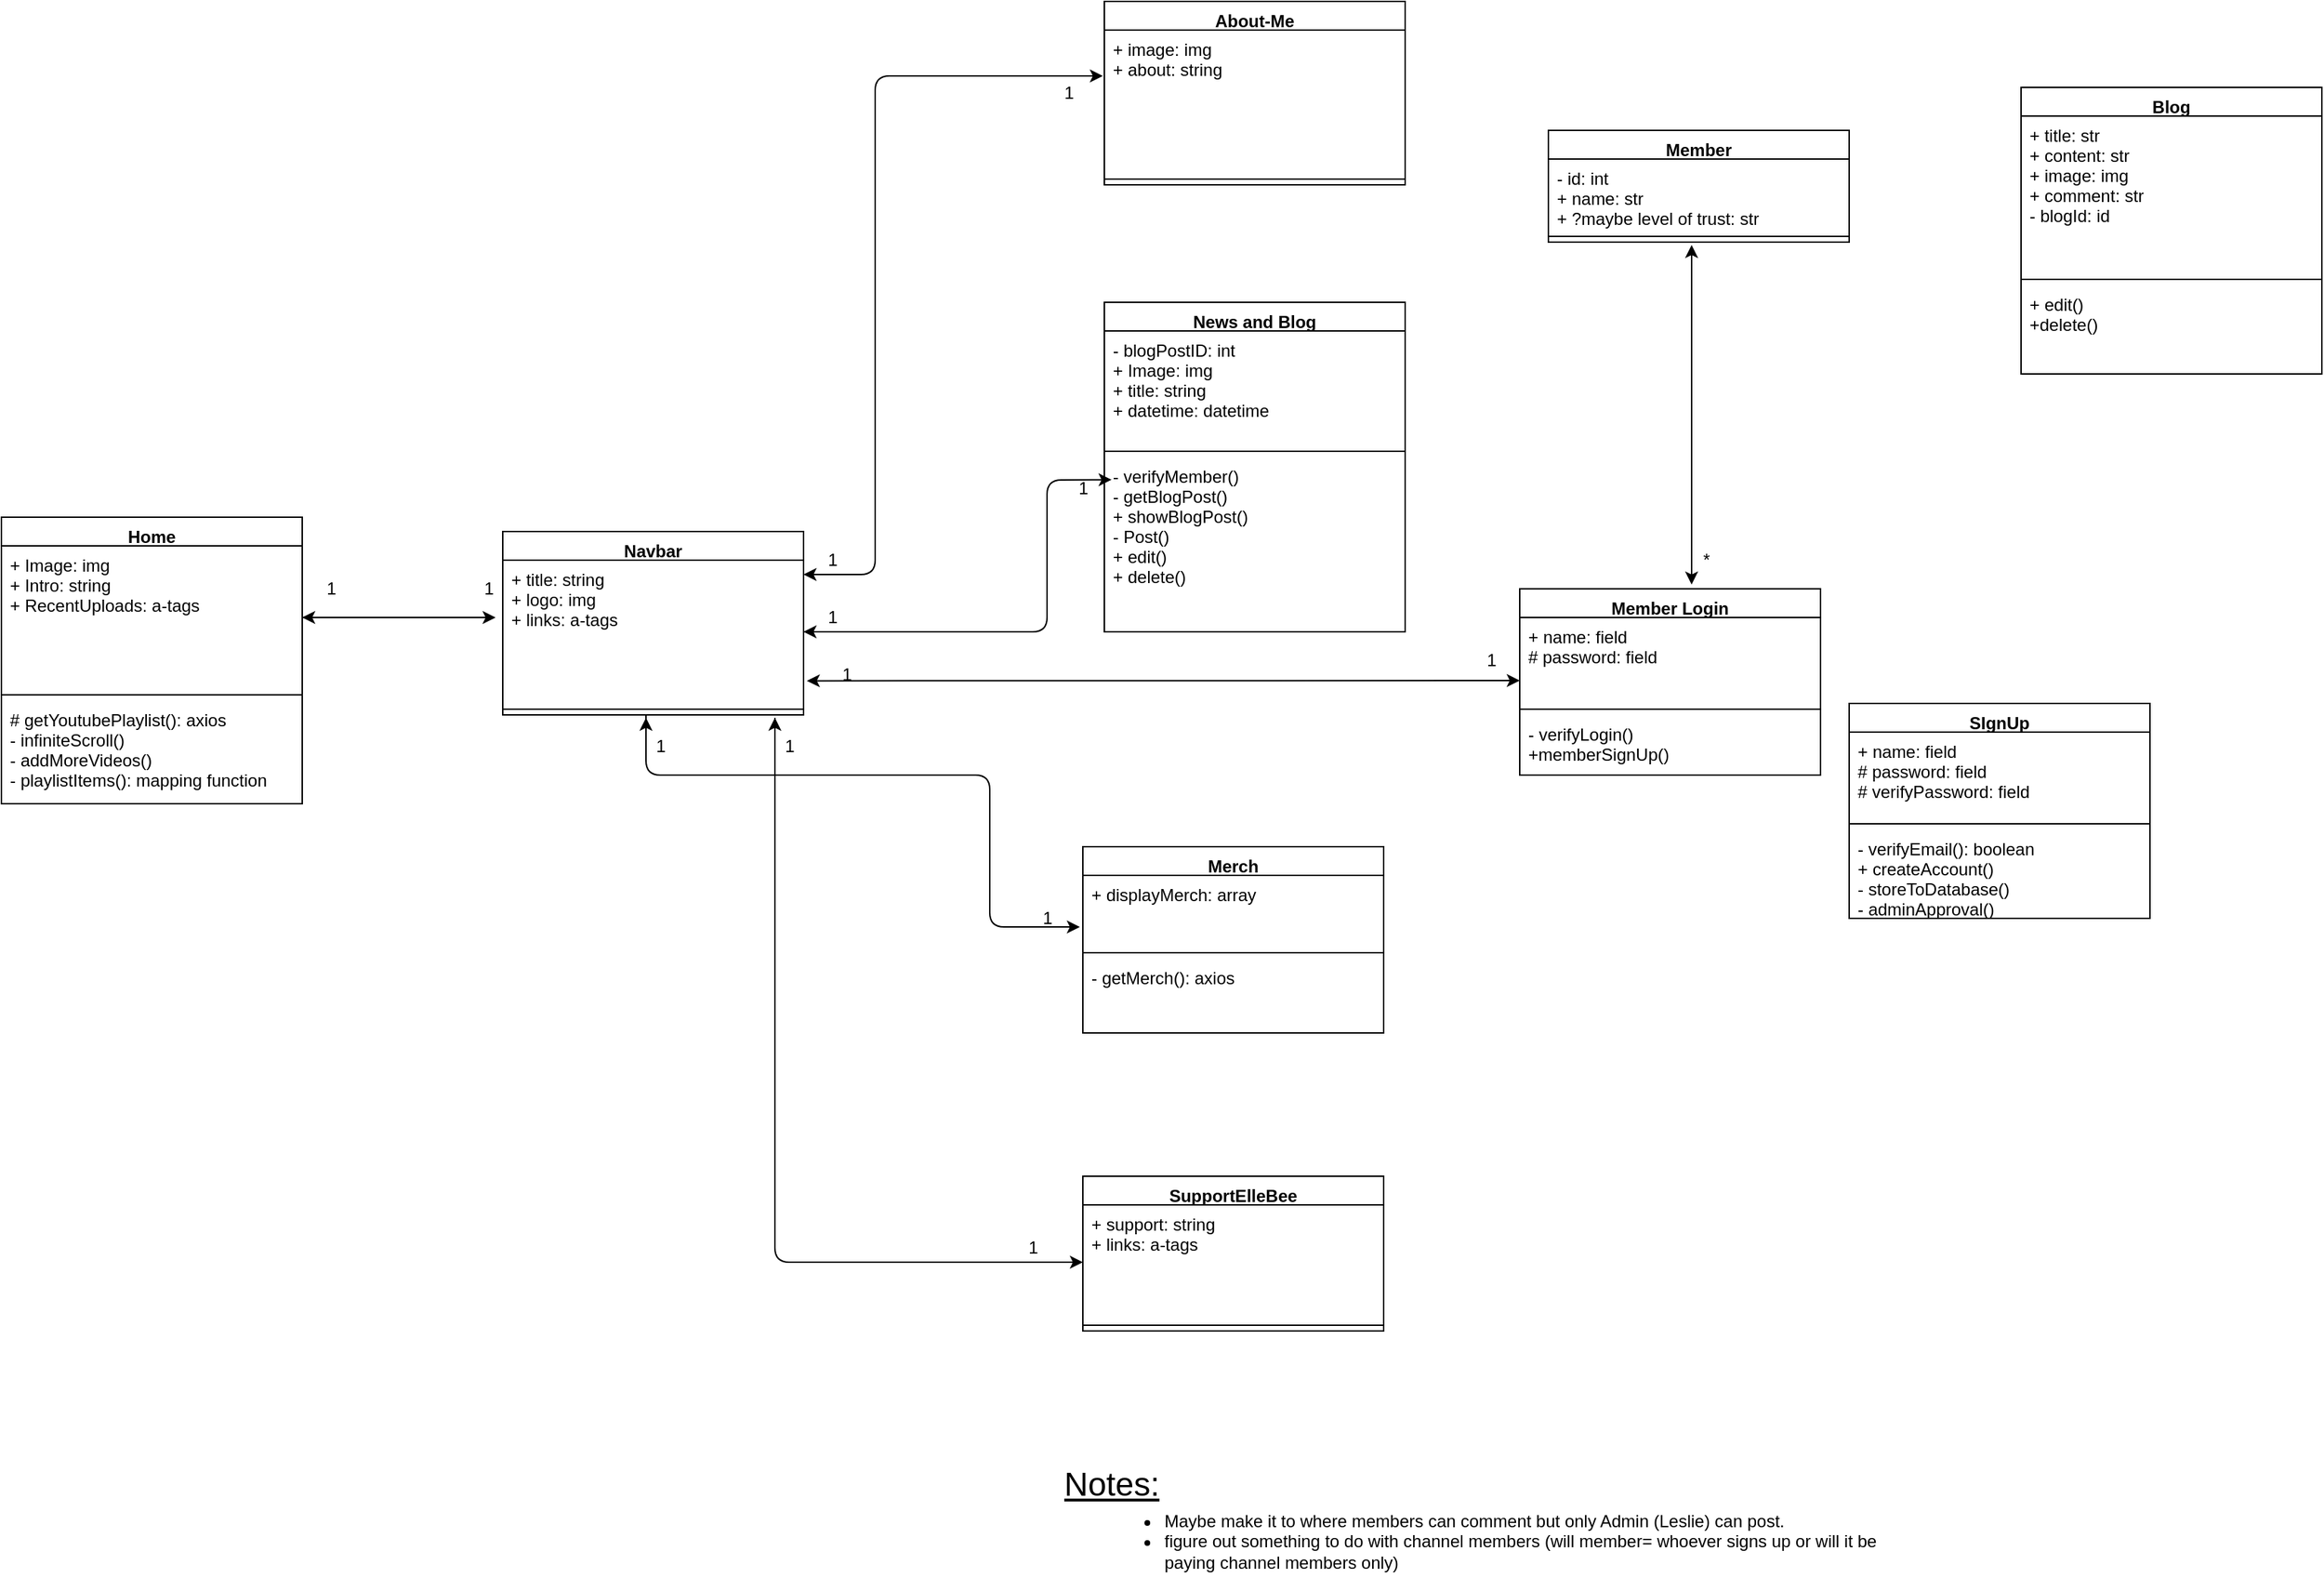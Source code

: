 <mxfile version="14.6.13" type="device"><diagram id="6sU1_Hv4gzpC07O-meO5" name="Page-1"><mxGraphModel dx="2523" dy="2067" grid="1" gridSize="10" guides="1" tooltips="1" connect="1" arrows="1" fold="1" page="1" pageScale="1" pageWidth="850" pageHeight="1100" math="0" shadow="0"><root><mxCell id="0"/><mxCell id="1" parent="0"/><mxCell id="woSP0l1M4BktRoxbgums-7" value="Navbar" style="swimlane;fontStyle=1;align=center;verticalAlign=top;childLayout=stackLayout;horizontal=1;startSize=20;horizontalStack=0;resizeParent=1;resizeParentMax=0;resizeLast=0;collapsible=1;marginBottom=0;" vertex="1" parent="1"><mxGeometry x="20" y="290" width="210" height="128" as="geometry"/></mxCell><mxCell id="woSP0l1M4BktRoxbgums-8" value="+ title: string&#10;+ logo: img&#10;+ links: a-tags&#10;" style="text;strokeColor=none;fillColor=none;align=left;verticalAlign=top;spacingLeft=4;spacingRight=4;overflow=hidden;rotatable=0;points=[[0,0.5],[1,0.5]];portConstraint=eastwest;" vertex="1" parent="woSP0l1M4BktRoxbgums-7"><mxGeometry y="20" width="210" height="100" as="geometry"/></mxCell><mxCell id="woSP0l1M4BktRoxbgums-9" value="" style="line;strokeWidth=1;fillColor=none;align=left;verticalAlign=middle;spacingTop=-1;spacingLeft=3;spacingRight=3;rotatable=0;labelPosition=right;points=[];portConstraint=eastwest;" vertex="1" parent="woSP0l1M4BktRoxbgums-7"><mxGeometry y="120" width="210" height="8" as="geometry"/></mxCell><mxCell id="woSP0l1M4BktRoxbgums-14" value="About-Me" style="swimlane;fontStyle=1;align=center;verticalAlign=top;childLayout=stackLayout;horizontal=1;startSize=20;horizontalStack=0;resizeParent=1;resizeParentMax=0;resizeLast=0;collapsible=1;marginBottom=0;" vertex="1" parent="1"><mxGeometry x="440" y="-80" width="210" height="128" as="geometry"/></mxCell><mxCell id="woSP0l1M4BktRoxbgums-15" value="+ image: img&#10;+ about: string&#10;" style="text;strokeColor=none;fillColor=none;align=left;verticalAlign=top;spacingLeft=4;spacingRight=4;overflow=hidden;rotatable=0;points=[[0,0.5],[1,0.5]];portConstraint=eastwest;" vertex="1" parent="woSP0l1M4BktRoxbgums-14"><mxGeometry y="20" width="210" height="100" as="geometry"/></mxCell><mxCell id="woSP0l1M4BktRoxbgums-16" value="" style="line;strokeWidth=1;fillColor=none;align=left;verticalAlign=middle;spacingTop=-1;spacingLeft=3;spacingRight=3;rotatable=0;labelPosition=right;points=[];portConstraint=eastwest;" vertex="1" parent="woSP0l1M4BktRoxbgums-14"><mxGeometry y="120" width="210" height="8" as="geometry"/></mxCell><mxCell id="woSP0l1M4BktRoxbgums-18" value="News and Blog" style="swimlane;fontStyle=1;align=center;verticalAlign=top;childLayout=stackLayout;horizontal=1;startSize=20;horizontalStack=0;resizeParent=1;resizeParentMax=0;resizeLast=0;collapsible=1;marginBottom=0;" vertex="1" parent="1"><mxGeometry x="440" y="130" width="210" height="230" as="geometry"/></mxCell><mxCell id="woSP0l1M4BktRoxbgums-19" value="- blogPostID: int&#10;+ Image: img&#10;+ title: string&#10;+ datetime: datetime&#10;" style="text;strokeColor=none;fillColor=none;align=left;verticalAlign=top;spacingLeft=4;spacingRight=4;overflow=hidden;rotatable=0;points=[[0,0.5],[1,0.5]];portConstraint=eastwest;" vertex="1" parent="woSP0l1M4BktRoxbgums-18"><mxGeometry y="20" width="210" height="80" as="geometry"/></mxCell><mxCell id="woSP0l1M4BktRoxbgums-20" value="" style="line;strokeWidth=1;fillColor=none;align=left;verticalAlign=middle;spacingTop=-1;spacingLeft=3;spacingRight=3;rotatable=0;labelPosition=right;points=[];portConstraint=eastwest;" vertex="1" parent="woSP0l1M4BktRoxbgums-18"><mxGeometry y="100" width="210" height="8" as="geometry"/></mxCell><mxCell id="woSP0l1M4BktRoxbgums-21" value="- verifyMember()&#10;- getBlogPost()&#10;+ showBlogPost()&#10;- Post()&#10;+ edit()&#10;+ delete()&#10;" style="text;strokeColor=none;fillColor=none;align=left;verticalAlign=top;spacingLeft=4;spacingRight=4;overflow=hidden;rotatable=0;points=[[0,0.5],[1,0.5]];portConstraint=eastwest;" vertex="1" parent="woSP0l1M4BktRoxbgums-18"><mxGeometry y="108" width="210" height="122" as="geometry"/></mxCell><mxCell id="woSP0l1M4BktRoxbgums-23" value="Home" style="swimlane;fontStyle=1;align=center;verticalAlign=top;childLayout=stackLayout;horizontal=1;startSize=20;horizontalStack=0;resizeParent=1;resizeParentMax=0;resizeLast=0;collapsible=1;marginBottom=0;" vertex="1" parent="1"><mxGeometry x="-330" y="280" width="210" height="200" as="geometry"/></mxCell><mxCell id="woSP0l1M4BktRoxbgums-24" value="+ Image: img&#10;+ Intro: string&#10;+ RecentUploads: a-tags" style="text;strokeColor=none;fillColor=none;align=left;verticalAlign=top;spacingLeft=4;spacingRight=4;overflow=hidden;rotatable=0;points=[[0,0.5],[1,0.5]];portConstraint=eastwest;" vertex="1" parent="woSP0l1M4BktRoxbgums-23"><mxGeometry y="20" width="210" height="100" as="geometry"/></mxCell><mxCell id="woSP0l1M4BktRoxbgums-25" value="" style="line;strokeWidth=1;fillColor=none;align=left;verticalAlign=middle;spacingTop=-1;spacingLeft=3;spacingRight=3;rotatable=0;labelPosition=right;points=[];portConstraint=eastwest;" vertex="1" parent="woSP0l1M4BktRoxbgums-23"><mxGeometry y="120" width="210" height="8" as="geometry"/></mxCell><mxCell id="woSP0l1M4BktRoxbgums-26" value="# getYoutubePlaylist(): axios&#10;- infiniteScroll()&#10;- addMoreVideos()&#10;- playlistItems(): mapping function&#10;" style="text;strokeColor=none;fillColor=none;align=left;verticalAlign=top;spacingLeft=4;spacingRight=4;overflow=hidden;rotatable=0;points=[[0,0.5],[1,0.5]];portConstraint=eastwest;" vertex="1" parent="woSP0l1M4BktRoxbgums-23"><mxGeometry y="128" width="210" height="72" as="geometry"/></mxCell><mxCell id="woSP0l1M4BktRoxbgums-27" value="Member Login" style="swimlane;fontStyle=1;align=center;verticalAlign=top;childLayout=stackLayout;horizontal=1;startSize=20;horizontalStack=0;resizeParent=1;resizeParentMax=0;resizeLast=0;collapsible=1;marginBottom=0;" vertex="1" parent="1"><mxGeometry x="730" y="330" width="210" height="130" as="geometry"/></mxCell><mxCell id="woSP0l1M4BktRoxbgums-28" value="+ name: field&#10;# password: field&#10;" style="text;strokeColor=none;fillColor=none;align=left;verticalAlign=top;spacingLeft=4;spacingRight=4;overflow=hidden;rotatable=0;points=[[0,0.5],[1,0.5]];portConstraint=eastwest;" vertex="1" parent="woSP0l1M4BktRoxbgums-27"><mxGeometry y="20" width="210" height="60" as="geometry"/></mxCell><mxCell id="woSP0l1M4BktRoxbgums-29" value="" style="line;strokeWidth=1;fillColor=none;align=left;verticalAlign=middle;spacingTop=-1;spacingLeft=3;spacingRight=3;rotatable=0;labelPosition=right;points=[];portConstraint=eastwest;" vertex="1" parent="woSP0l1M4BktRoxbgums-27"><mxGeometry y="80" width="210" height="8" as="geometry"/></mxCell><mxCell id="woSP0l1M4BktRoxbgums-30" value="- verifyLogin()&#10;+memberSignUp()" style="text;strokeColor=none;fillColor=none;align=left;verticalAlign=top;spacingLeft=4;spacingRight=4;overflow=hidden;rotatable=0;points=[[0,0.5],[1,0.5]];portConstraint=eastwest;" vertex="1" parent="woSP0l1M4BktRoxbgums-27"><mxGeometry y="88" width="210" height="42" as="geometry"/></mxCell><mxCell id="woSP0l1M4BktRoxbgums-31" value="SIgnUp" style="swimlane;fontStyle=1;align=center;verticalAlign=top;childLayout=stackLayout;horizontal=1;startSize=20;horizontalStack=0;resizeParent=1;resizeParentMax=0;resizeLast=0;collapsible=1;marginBottom=0;" vertex="1" parent="1"><mxGeometry x="960" y="410" width="210" height="150" as="geometry"/></mxCell><mxCell id="woSP0l1M4BktRoxbgums-32" value="+ name: field&#10;# password: field&#10;# verifyPassword: field&#10;" style="text;strokeColor=none;fillColor=none;align=left;verticalAlign=top;spacingLeft=4;spacingRight=4;overflow=hidden;rotatable=0;points=[[0,0.5],[1,0.5]];portConstraint=eastwest;" vertex="1" parent="woSP0l1M4BktRoxbgums-31"><mxGeometry y="20" width="210" height="60" as="geometry"/></mxCell><mxCell id="woSP0l1M4BktRoxbgums-33" value="" style="line;strokeWidth=1;fillColor=none;align=left;verticalAlign=middle;spacingTop=-1;spacingLeft=3;spacingRight=3;rotatable=0;labelPosition=right;points=[];portConstraint=eastwest;" vertex="1" parent="woSP0l1M4BktRoxbgums-31"><mxGeometry y="80" width="210" height="8" as="geometry"/></mxCell><mxCell id="woSP0l1M4BktRoxbgums-34" value="- verifyEmail(): boolean&#10;+ createAccount()&#10;- storeToDatabase()&#10;- adminApproval()" style="text;strokeColor=none;fillColor=none;align=left;verticalAlign=top;spacingLeft=4;spacingRight=4;overflow=hidden;rotatable=0;points=[[0,0.5],[1,0.5]];portConstraint=eastwest;" vertex="1" parent="woSP0l1M4BktRoxbgums-31"><mxGeometry y="88" width="210" height="62" as="geometry"/></mxCell><mxCell id="woSP0l1M4BktRoxbgums-35" value="Merch" style="swimlane;fontStyle=1;align=center;verticalAlign=top;childLayout=stackLayout;horizontal=1;startSize=20;horizontalStack=0;resizeParent=1;resizeParentMax=0;resizeLast=0;collapsible=1;marginBottom=0;" vertex="1" parent="1"><mxGeometry x="425" y="510" width="210" height="130" as="geometry"/></mxCell><mxCell id="woSP0l1M4BktRoxbgums-36" value="+ displayMerch: array" style="text;strokeColor=none;fillColor=none;align=left;verticalAlign=top;spacingLeft=4;spacingRight=4;overflow=hidden;rotatable=0;points=[[0,0.5],[1,0.5]];portConstraint=eastwest;" vertex="1" parent="woSP0l1M4BktRoxbgums-35"><mxGeometry y="20" width="210" height="50" as="geometry"/></mxCell><mxCell id="woSP0l1M4BktRoxbgums-37" value="" style="line;strokeWidth=1;fillColor=none;align=left;verticalAlign=middle;spacingTop=-1;spacingLeft=3;spacingRight=3;rotatable=0;labelPosition=right;points=[];portConstraint=eastwest;" vertex="1" parent="woSP0l1M4BktRoxbgums-35"><mxGeometry y="70" width="210" height="8" as="geometry"/></mxCell><mxCell id="woSP0l1M4BktRoxbgums-38" value="- getMerch(): axios&#10;" style="text;strokeColor=none;fillColor=none;align=left;verticalAlign=top;spacingLeft=4;spacingRight=4;overflow=hidden;rotatable=0;points=[[0,0.5],[1,0.5]];portConstraint=eastwest;" vertex="1" parent="woSP0l1M4BktRoxbgums-35"><mxGeometry y="78" width="210" height="52" as="geometry"/></mxCell><mxCell id="woSP0l1M4BktRoxbgums-39" value="SupportElleBee" style="swimlane;fontStyle=1;align=center;verticalAlign=top;childLayout=stackLayout;horizontal=1;startSize=20;horizontalStack=0;resizeParent=1;resizeParentMax=0;resizeLast=0;collapsible=1;marginBottom=0;" vertex="1" parent="1"><mxGeometry x="425" y="740" width="210" height="108" as="geometry"/></mxCell><mxCell id="woSP0l1M4BktRoxbgums-40" value="+ support: string&#10;+ links: a-tags" style="text;strokeColor=none;fillColor=none;align=left;verticalAlign=top;spacingLeft=4;spacingRight=4;overflow=hidden;rotatable=0;points=[[0,0.5],[1,0.5]];portConstraint=eastwest;" vertex="1" parent="woSP0l1M4BktRoxbgums-39"><mxGeometry y="20" width="210" height="80" as="geometry"/></mxCell><mxCell id="woSP0l1M4BktRoxbgums-41" value="" style="line;strokeWidth=1;fillColor=none;align=left;verticalAlign=middle;spacingTop=-1;spacingLeft=3;spacingRight=3;rotatable=0;labelPosition=right;points=[];portConstraint=eastwest;" vertex="1" parent="woSP0l1M4BktRoxbgums-39"><mxGeometry y="100" width="210" height="8" as="geometry"/></mxCell><mxCell id="woSP0l1M4BktRoxbgums-43" value="&lt;div&gt;&lt;br&gt;&lt;/div&gt;" style="text;html=1;align=center;verticalAlign=middle;resizable=0;points=[];autosize=1;strokeColor=none;" vertex="1" parent="1"><mxGeometry x="360" y="900" width="20" height="20" as="geometry"/></mxCell><mxCell id="woSP0l1M4BktRoxbgums-44" value="&lt;font size=&quot;1&quot;&gt;&lt;u style=&quot;font-size: 23px&quot;&gt;Notes:&lt;/u&gt;&lt;/font&gt;" style="text;html=1;strokeColor=none;fillColor=none;align=left;verticalAlign=middle;whiteSpace=wrap;rounded=0;" vertex="1" parent="1"><mxGeometry x="410" y="930" width="790" height="50" as="geometry"/></mxCell><mxCell id="woSP0l1M4BktRoxbgums-46" value="&lt;ul&gt;&lt;li&gt;Maybe make it to where members can comment but only Admin (Leslie) can post.&lt;/li&gt;&lt;li&gt;figure out something to do with channel members (will member= whoever signs up or will it be paying channel members only)&lt;/li&gt;&lt;/ul&gt;" style="text;html=1;strokeColor=none;fillColor=none;align=left;verticalAlign=middle;whiteSpace=wrap;rounded=0;fontStyle=0" vertex="1" parent="1"><mxGeometry x="440" y="980" width="570" height="30" as="geometry"/></mxCell><mxCell id="woSP0l1M4BktRoxbgums-51" value="Blog" style="swimlane;fontStyle=1;align=center;verticalAlign=top;childLayout=stackLayout;horizontal=1;startSize=20;horizontalStack=0;resizeParent=1;resizeParentMax=0;resizeLast=0;collapsible=1;marginBottom=0;" vertex="1" parent="1"><mxGeometry x="1080" y="-20" width="210" height="200" as="geometry"/></mxCell><mxCell id="woSP0l1M4BktRoxbgums-52" value="+ title: str&#10;+ content: str&#10;+ image: img&#10;+ comment: str&#10;- blogId: id" style="text;strokeColor=none;fillColor=none;align=left;verticalAlign=top;spacingLeft=4;spacingRight=4;overflow=hidden;rotatable=0;points=[[0,0.5],[1,0.5]];portConstraint=eastwest;" vertex="1" parent="woSP0l1M4BktRoxbgums-51"><mxGeometry y="20" width="210" height="110" as="geometry"/></mxCell><mxCell id="woSP0l1M4BktRoxbgums-53" value="" style="line;strokeWidth=1;fillColor=none;align=left;verticalAlign=middle;spacingTop=-1;spacingLeft=3;spacingRight=3;rotatable=0;labelPosition=right;points=[];portConstraint=eastwest;" vertex="1" parent="woSP0l1M4BktRoxbgums-51"><mxGeometry y="130" width="210" height="8" as="geometry"/></mxCell><mxCell id="woSP0l1M4BktRoxbgums-54" value="+ edit()&#10;+delete()" style="text;strokeColor=none;fillColor=none;align=left;verticalAlign=top;spacingLeft=4;spacingRight=4;overflow=hidden;rotatable=0;points=[[0,0.5],[1,0.5]];portConstraint=eastwest;" vertex="1" parent="woSP0l1M4BktRoxbgums-51"><mxGeometry y="138" width="210" height="62" as="geometry"/></mxCell><mxCell id="woSP0l1M4BktRoxbgums-55" value="" style="endArrow=classic;html=1;entryX=-0.005;entryY=0.32;entryDx=0;entryDy=0;entryPerimeter=0;" edge="1" parent="1" target="woSP0l1M4BktRoxbgums-15"><mxGeometry width="50" height="50" relative="1" as="geometry"><mxPoint x="234" y="320" as="sourcePoint"/><mxPoint x="460" y="480" as="targetPoint"/><Array as="points"><mxPoint x="280" y="320"/><mxPoint x="280" y="52"/><mxPoint x="280" y="-28"/></Array></mxGeometry></mxCell><mxCell id="woSP0l1M4BktRoxbgums-56" value="1" style="text;html=1;align=center;verticalAlign=middle;resizable=0;points=[];autosize=1;strokeColor=none;" vertex="1" parent="1"><mxGeometry x="240" y="300" width="20" height="20" as="geometry"/></mxCell><mxCell id="woSP0l1M4BktRoxbgums-57" value="" style="endArrow=classic;html=1;entryX=0;entryY=0.5;entryDx=0;entryDy=0;" edge="1" parent="1" target="woSP0l1M4BktRoxbgums-40"><mxGeometry width="50" height="50" relative="1" as="geometry"><mxPoint x="210" y="420" as="sourcePoint"/><mxPoint x="460" y="540" as="targetPoint"/><Array as="points"><mxPoint x="210" y="800"/><mxPoint x="280" y="800"/></Array></mxGeometry></mxCell><mxCell id="woSP0l1M4BktRoxbgums-58" value="1" style="text;html=1;align=center;verticalAlign=middle;resizable=0;points=[];autosize=1;strokeColor=none;" vertex="1" parent="1"><mxGeometry x="240" y="340" width="20" height="20" as="geometry"/></mxCell><mxCell id="woSP0l1M4BktRoxbgums-60" value="" style="endArrow=classic;html=1;entryX=-0.01;entryY=0.72;entryDx=0;entryDy=0;entryPerimeter=0;" edge="1" parent="1" target="woSP0l1M4BktRoxbgums-36"><mxGeometry width="50" height="50" relative="1" as="geometry"><mxPoint x="120" y="418" as="sourcePoint"/><mxPoint x="460" y="610" as="targetPoint"/><Array as="points"><mxPoint x="120" y="460"/><mxPoint x="360" y="460"/><mxPoint x="360" y="566"/></Array></mxGeometry></mxCell><mxCell id="woSP0l1M4BktRoxbgums-61" value="1" style="text;html=1;align=center;verticalAlign=middle;resizable=0;points=[];autosize=1;strokeColor=none;" vertex="1" parent="1"><mxGeometry x="120" y="430" width="20" height="20" as="geometry"/></mxCell><mxCell id="woSP0l1M4BktRoxbgums-62" value="" style="endArrow=classic;html=1;entryX=0.024;entryY=0.13;entryDx=0;entryDy=0;entryPerimeter=0;exitX=1;exitY=0.5;exitDx=0;exitDy=0;" edge="1" parent="1" source="woSP0l1M4BktRoxbgums-8" target="woSP0l1M4BktRoxbgums-21"><mxGeometry width="50" height="50" relative="1" as="geometry"><mxPoint x="230" y="380" as="sourcePoint"/><mxPoint x="460" y="480" as="targetPoint"/><Array as="points"><mxPoint x="320" y="360"/><mxPoint x="400" y="360"/><mxPoint x="400" y="254"/></Array></mxGeometry></mxCell><mxCell id="woSP0l1M4BktRoxbgums-63" value="1" style="text;html=1;align=center;verticalAlign=middle;resizable=0;points=[];autosize=1;strokeColor=none;" vertex="1" parent="1"><mxGeometry x="210" y="430" width="20" height="20" as="geometry"/></mxCell><mxCell id="woSP0l1M4BktRoxbgums-65" value="" style="endArrow=classic;html=1;" edge="1" parent="1"><mxGeometry width="50" height="50" relative="1" as="geometry"><mxPoint x="236" y="320" as="sourcePoint"/><mxPoint x="230" y="320" as="targetPoint"/></mxGeometry></mxCell><mxCell id="woSP0l1M4BktRoxbgums-67" value="" style="endArrow=classic;html=1;" edge="1" parent="1"><mxGeometry width="50" height="50" relative="1" as="geometry"><mxPoint x="210" y="790" as="sourcePoint"/><mxPoint x="210" y="420" as="targetPoint"/></mxGeometry></mxCell><mxCell id="woSP0l1M4BktRoxbgums-68" value="" style="endArrow=classic;html=1;" edge="1" parent="1"><mxGeometry width="50" height="50" relative="1" as="geometry"><mxPoint x="120" y="450" as="sourcePoint"/><mxPoint x="120" y="420" as="targetPoint"/></mxGeometry></mxCell><mxCell id="woSP0l1M4BktRoxbgums-69" value="" style="endArrow=classic;html=1;exitX=1;exitY=0.5;exitDx=0;exitDy=0;" edge="1" parent="1" source="woSP0l1M4BktRoxbgums-24"><mxGeometry width="50" height="50" relative="1" as="geometry"><mxPoint x="130" y="740" as="sourcePoint"/><mxPoint x="15" y="350" as="targetPoint"/></mxGeometry></mxCell><mxCell id="woSP0l1M4BktRoxbgums-70" value="" style="endArrow=classic;html=1;" edge="1" parent="1"><mxGeometry width="50" height="50" relative="1" as="geometry"><mxPoint x="250" y="360" as="sourcePoint"/><mxPoint x="230" y="360" as="targetPoint"/></mxGeometry></mxCell><mxCell id="woSP0l1M4BktRoxbgums-72" value="" style="endArrow=classic;html=1;" edge="1" parent="1"><mxGeometry width="50" height="50" relative="1" as="geometry"><mxPoint x="-70" y="350" as="sourcePoint"/><mxPoint x="-120" y="350" as="targetPoint"/></mxGeometry></mxCell><mxCell id="woSP0l1M4BktRoxbgums-73" value="1" style="text;html=1;align=center;verticalAlign=middle;resizable=0;points=[];autosize=1;strokeColor=none;" vertex="1" parent="1"><mxGeometry x="-110" y="320" width="20" height="20" as="geometry"/></mxCell><mxCell id="woSP0l1M4BktRoxbgums-74" value="1" style="text;html=1;align=center;verticalAlign=middle;resizable=0;points=[];autosize=1;strokeColor=none;" vertex="1" parent="1"><mxGeometry y="320" width="20" height="20" as="geometry"/></mxCell><mxCell id="woSP0l1M4BktRoxbgums-75" value="1" style="text;html=1;align=center;verticalAlign=middle;resizable=0;points=[];autosize=1;strokeColor=none;" vertex="1" parent="1"><mxGeometry x="415" y="250" width="20" height="20" as="geometry"/></mxCell><mxCell id="woSP0l1M4BktRoxbgums-76" value="1" style="text;html=1;align=center;verticalAlign=middle;resizable=0;points=[];autosize=1;strokeColor=none;" vertex="1" parent="1"><mxGeometry x="405" y="-26" width="20" height="20" as="geometry"/></mxCell><mxCell id="woSP0l1M4BktRoxbgums-77" value="1" style="text;html=1;align=center;verticalAlign=middle;resizable=0;points=[];autosize=1;strokeColor=none;" vertex="1" parent="1"><mxGeometry x="390" y="550" width="20" height="20" as="geometry"/></mxCell><mxCell id="woSP0l1M4BktRoxbgums-78" value="1" style="text;html=1;align=center;verticalAlign=middle;resizable=0;points=[];autosize=1;strokeColor=none;" vertex="1" parent="1"><mxGeometry x="380" y="780" width="20" height="20" as="geometry"/></mxCell><mxCell id="woSP0l1M4BktRoxbgums-83" value="" style="endArrow=classic;startArrow=classic;html=1;exitX=1.011;exitY=0.842;exitDx=0;exitDy=0;exitPerimeter=0;" edge="1" parent="1" source="woSP0l1M4BktRoxbgums-8"><mxGeometry width="50" height="50" relative="1" as="geometry"><mxPoint x="320" y="390" as="sourcePoint"/><mxPoint x="730" y="394" as="targetPoint"/></mxGeometry></mxCell><mxCell id="woSP0l1M4BktRoxbgums-84" value="1" style="text;html=1;align=center;verticalAlign=middle;resizable=0;points=[];autosize=1;strokeColor=none;" vertex="1" parent="1"><mxGeometry x="250" y="380" width="20" height="20" as="geometry"/></mxCell><mxCell id="woSP0l1M4BktRoxbgums-85" value="1" style="text;html=1;align=center;verticalAlign=middle;resizable=0;points=[];autosize=1;strokeColor=none;" vertex="1" parent="1"><mxGeometry x="700" y="370" width="20" height="20" as="geometry"/></mxCell><mxCell id="woSP0l1M4BktRoxbgums-86" value="Member" style="swimlane;fontStyle=1;align=center;verticalAlign=top;childLayout=stackLayout;horizontal=1;startSize=20;horizontalStack=0;resizeParent=1;resizeParentMax=0;resizeLast=0;collapsible=1;marginBottom=0;" vertex="1" parent="1"><mxGeometry x="750" y="10" width="210" height="78" as="geometry"/></mxCell><mxCell id="woSP0l1M4BktRoxbgums-87" value="- id: int&#10;+ name: str&#10;+ ?maybe level of trust: str" style="text;strokeColor=none;fillColor=none;align=left;verticalAlign=top;spacingLeft=4;spacingRight=4;overflow=hidden;rotatable=0;points=[[0,0.5],[1,0.5]];portConstraint=eastwest;" vertex="1" parent="woSP0l1M4BktRoxbgums-86"><mxGeometry y="20" width="210" height="50" as="geometry"/></mxCell><mxCell id="woSP0l1M4BktRoxbgums-88" value="" style="line;strokeWidth=1;fillColor=none;align=left;verticalAlign=middle;spacingTop=-1;spacingLeft=3;spacingRight=3;rotatable=0;labelPosition=right;points=[];portConstraint=eastwest;" vertex="1" parent="woSP0l1M4BktRoxbgums-86"><mxGeometry y="70" width="210" height="8" as="geometry"/></mxCell><mxCell id="woSP0l1M4BktRoxbgums-90" value="" style="endArrow=classic;startArrow=classic;html=1;" edge="1" parent="1"><mxGeometry width="50" height="50" relative="1" as="geometry"><mxPoint x="850" y="327" as="sourcePoint"/><mxPoint x="850" y="90" as="targetPoint"/></mxGeometry></mxCell><mxCell id="woSP0l1M4BktRoxbgums-91" value="*" style="text;html=1;align=center;verticalAlign=middle;resizable=0;points=[];autosize=1;strokeColor=none;" vertex="1" parent="1"><mxGeometry x="850" y="300" width="20" height="20" as="geometry"/></mxCell></root></mxGraphModel></diagram></mxfile>